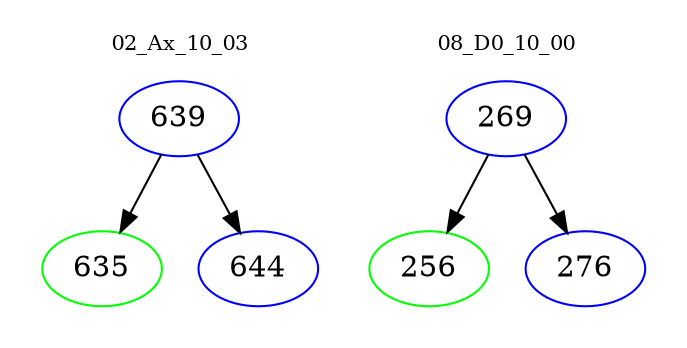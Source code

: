 digraph{
subgraph cluster_0 {
color = white
label = "02_Ax_10_03";
fontsize=10;
T0_639 [label="639", color="blue"]
T0_639 -> T0_635 [color="black"]
T0_635 [label="635", color="green"]
T0_639 -> T0_644 [color="black"]
T0_644 [label="644", color="blue"]
}
subgraph cluster_1 {
color = white
label = "08_D0_10_00";
fontsize=10;
T1_269 [label="269", color="blue"]
T1_269 -> T1_256 [color="black"]
T1_256 [label="256", color="green"]
T1_269 -> T1_276 [color="black"]
T1_276 [label="276", color="blue"]
}
}
